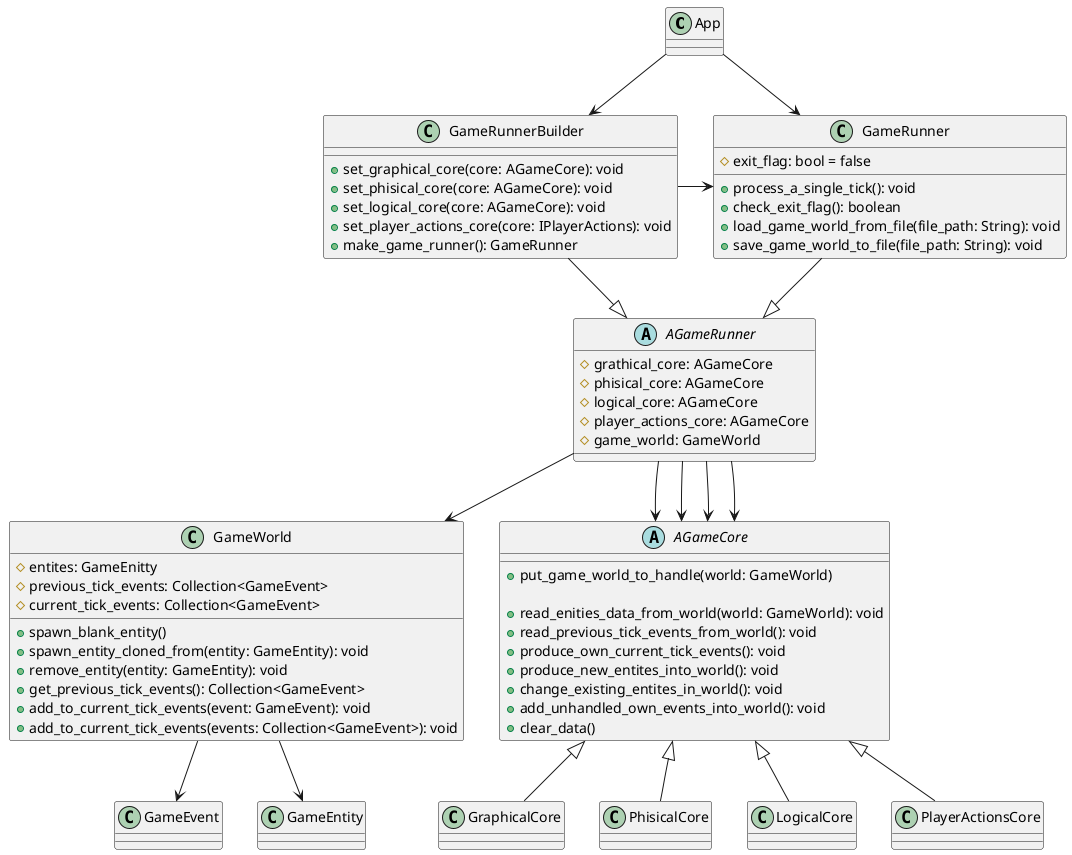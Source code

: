 @startuml

class App
{ 

}
App --> GameRunnerBuilder
App --> GameRunner


abstract class AGameRunner
{
  # grathical_core: AGameCore
  # phisical_core: AGameCore
  # logical_core: AGameCore
  # player_actions_core: AGameCore
  # game_world: GameWorld
}
AGameRunner --> GameWorld
AGameRunner --> AGameCore
AGameRunner --> AGameCore
AGameRunner --> AGameCore
AGameRunner --> AGameCore

class GameRunnerBuilder
{
  + set_graphical_core(core: AGameCore): void
  + set_phisical_core(core: AGameCore): void
  + set_logical_core(core: AGameCore): void
  + set_player_actions_core(core: IPlayerActions): void
  + make_game_runner(): GameRunner
}
GameRunnerBuilder -> GameRunner
GameRunnerBuilder --|> AGameRunner


class GameRunner
{
  # exit_flag: bool = false

  + process_a_single_tick(): void
  + check_exit_flag(): boolean
  + load_game_world_from_file(file_path: String): void
  + save_game_world_to_file(file_path: String): void
}
GameRunner --|> AGameRunner

class GameWorld
{
  # entites: GameEnitty
  # previous_tick_events: Collection<GameEvent>
  # current_tick_events: Collection<GameEvent>

  + spawn_blank_entity()
  + spawn_entity_cloned_from(entity: GameEntity): void
  + remove_entity(entity: GameEntity): void
  + get_previous_tick_events(): Collection<GameEvent>
  + add_to_current_tick_events(event: GameEvent): void
  + add_to_current_tick_events(events: Collection<GameEvent>): void
}
GameWorld --> GameEvent
GameWorld --> GameEntity


abstract class AGameCore
{
  + put_game_world_to_handle(world: GameWorld)

  + read_enities_data_from_world(world: GameWorld): void
  + read_previous_tick_events_from_world(): void
  + produce_own_current_tick_events(): void
  + produce_new_entites_into_world(): void
  + change_existing_entites_in_world(): void
  + add_unhandled_own_events_into_world(): void
  + clear_data()
}
AGameCore <|-- GraphicalCore
AGameCore <|-- PhisicalCore 
AGameCore <|-- LogicalCore
AGameCore <|-- PlayerActionsCore


@enduml
